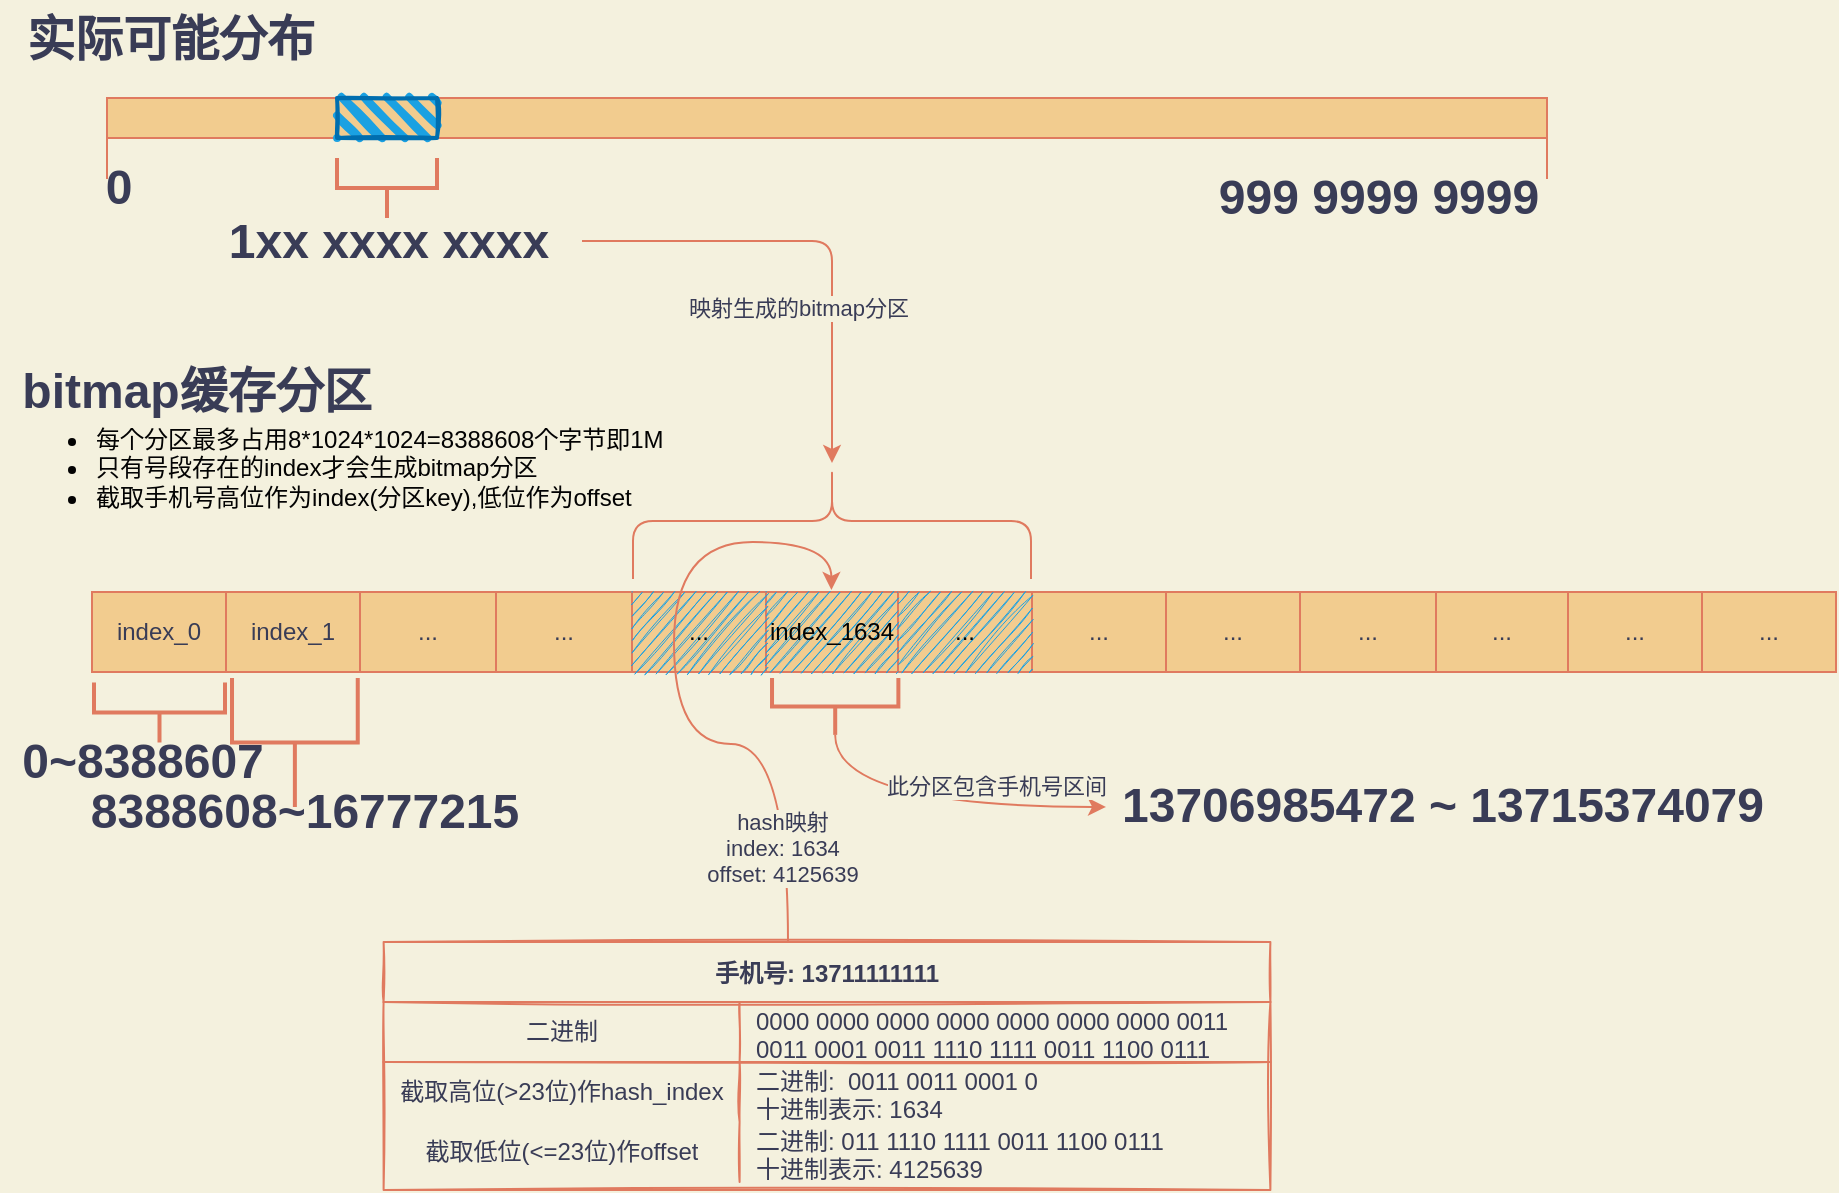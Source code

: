 <mxfile version="15.5.4" type="embed"><diagram id="9Cg6CEYuUnxfW0W0LF9c" name="Page-1"><mxGraphModel dx="1048" dy="811" grid="0" gridSize="10" guides="1" tooltips="1" connect="1" arrows="1" fold="1" page="0" pageScale="1" pageWidth="850" pageHeight="1100" background="#F4F1DE" math="0" shadow="0"><root><mxCell id="0"/><mxCell id="1" parent="0"/><mxCell id="2" value="" style="strokeWidth=2;html=1;shape=mxgraph.flowchart.annotation_2;align=left;labelPosition=right;pointerEvents=1;rotation=-90;fillColor=#F2CC8F;strokeColor=#E07A5F;fontColor=#393C56;" parent="1" vertex="1"><mxGeometry x="197.5" y="160" width="30" height="50" as="geometry"/></mxCell><mxCell id="6" value="" style="verticalLabelPosition=bottom;verticalAlign=top;html=1;shape=mxgraph.basic.rect;fillColor2=none;strokeWidth=1;size=20;indent=5;fillColor=#F2CC8F;strokeColor=#E07A5F;fontColor=#393C56;" parent="1" vertex="1"><mxGeometry x="72.5" y="140" width="720" height="20" as="geometry"/></mxCell><mxCell id="8" value="" style="shape=partialRectangle;whiteSpace=wrap;html=1;top=0;bottom=0;fillColor=none;strokeColor=#E07A5F;fontColor=#393C56;" parent="1" vertex="1"><mxGeometry x="72.5" y="160" width="720" height="20" as="geometry"/></mxCell><mxCell id="9" value="0" style="text;strokeColor=none;fillColor=none;html=1;fontSize=24;fontStyle=1;verticalAlign=middle;align=center;fontColor=#393C56;" parent="1" vertex="1"><mxGeometry x="57.5" y="165" width="40" height="40" as="geometry"/></mxCell><mxCell id="10" value="999 9999 9999" style="text;strokeColor=none;fillColor=none;html=1;fontSize=24;fontStyle=1;verticalAlign=middle;align=center;fontColor=#393C56;" parent="1" vertex="1"><mxGeometry x="622.5" y="170" width="170" height="40" as="geometry"/></mxCell><mxCell id="52" value="" style="edgeStyle=orthogonalEdgeStyle;rounded=1;orthogonalLoop=1;jettySize=auto;html=1;labelBackgroundColor=#F4F1DE;strokeColor=#E07A5F;fontColor=#393C56;" edge="1" parent="1" source="11" target="50"><mxGeometry relative="1" as="geometry"><mxPoint x="376" y="376" as="targetPoint"/></mxGeometry></mxCell><mxCell id="53" value="映射生成的bitmap分区" style="edgeLabel;html=1;align=center;verticalAlign=middle;resizable=0;points=[];labelBackgroundColor=#F4F1DE;fontColor=#393C56;" vertex="1" connectable="0" parent="52"><mxGeometry x="-0.247" y="1" relative="1" as="geometry"><mxPoint x="19" y="34" as="offset"/></mxGeometry></mxCell><mxCell id="11" value="1xx xxxx xxxx" style="text;strokeColor=none;fillColor=none;html=1;fontSize=24;fontStyle=1;verticalAlign=middle;align=center;fontColor=#393C56;" parent="1" vertex="1"><mxGeometry x="115" y="198" width="195" height="27" as="geometry"/></mxCell><mxCell id="15" value="实际可能分布" style="text;strokeColor=none;fillColor=none;html=1;fontSize=24;fontStyle=1;verticalAlign=middle;align=center;fontColor=#393C56;" parent="1" vertex="1"><mxGeometry x="25" y="91" width="157.5" height="40" as="geometry"/></mxCell><mxCell id="16" value="bitmap缓存分区" style="text;strokeColor=none;fillColor=none;html=1;fontSize=24;fontStyle=1;verticalAlign=middle;align=center;fontColor=#393C56;" parent="1" vertex="1"><mxGeometry x="25" y="267" width="184.5" height="40" as="geometry"/></mxCell><mxCell id="17" value="" style="whiteSpace=wrap;html=1;strokeWidth=2;fillWeight=4;hachureGap=8;hachureAngle=45;fillColor=#1ba1e2;fontColor=#ffffff;strokeColor=#006EAF;sketch=1;" parent="1" vertex="1"><mxGeometry x="187.5" y="140" width="50" height="20" as="geometry"/></mxCell><mxCell id="18" value="" style="shape=table;html=1;whiteSpace=wrap;startSize=0;container=1;collapsible=0;childLayout=tableLayout;sketch=0;fillColor=#F2CC8F;strokeColor=#E07A5F;fontColor=#393C56;" parent="1" vertex="1"><mxGeometry x="65" y="387" width="872" height="40" as="geometry"/></mxCell><mxCell id="19" value="" style="shape=partialRectangle;html=1;whiteSpace=wrap;collapsible=0;dropTarget=0;pointerEvents=0;fillColor=none;top=0;left=0;bottom=0;right=0;points=[[0,0.5],[1,0.5]];portConstraint=eastwest;strokeColor=#E07A5F;fontColor=#393C56;" parent="18" vertex="1"><mxGeometry width="872" height="40" as="geometry"/></mxCell><mxCell id="38" value="index_0" style="shape=partialRectangle;html=1;whiteSpace=wrap;connectable=0;fillColor=none;top=0;left=0;bottom=0;right=0;overflow=hidden;pointerEvents=1;strokeColor=#E07A5F;fontColor=#393C56;" parent="19" vertex="1"><mxGeometry width="67" height="40" as="geometry"><mxRectangle width="67" height="40" as="alternateBounds"/></mxGeometry></mxCell><mxCell id="20" value="index_1" style="shape=partialRectangle;html=1;whiteSpace=wrap;connectable=0;fillColor=none;top=0;left=0;bottom=0;right=0;overflow=hidden;pointerEvents=1;strokeColor=#E07A5F;fontColor=#393C56;" parent="19" vertex="1"><mxGeometry x="67" width="67" height="40" as="geometry"><mxRectangle width="67" height="40" as="alternateBounds"/></mxGeometry></mxCell><mxCell id="21" value="..." style="shape=partialRectangle;html=1;whiteSpace=wrap;connectable=0;fillColor=none;top=0;left=0;bottom=0;right=0;overflow=hidden;pointerEvents=1;strokeColor=#E07A5F;fontColor=#393C56;" parent="19" vertex="1"><mxGeometry x="134" width="68" height="40" as="geometry"><mxRectangle width="68" height="40" as="alternateBounds"/></mxGeometry></mxCell><mxCell id="31" value="..." style="shape=partialRectangle;html=1;whiteSpace=wrap;connectable=0;fillColor=none;top=0;left=0;bottom=0;right=0;overflow=hidden;pointerEvents=1;strokeColor=#E07A5F;fontColor=#393C56;" parent="19" vertex="1"><mxGeometry x="202" width="68" height="40" as="geometry"><mxRectangle width="68" height="40" as="alternateBounds"/></mxGeometry></mxCell><mxCell id="32" value="..." style="shape=partialRectangle;html=1;whiteSpace=wrap;connectable=0;fillColor=#1ba1e2;top=0;left=0;bottom=0;right=0;overflow=hidden;pointerEvents=1;fontColor=#030303;strokeColor=#006EAF;sketch=1;" parent="19" vertex="1"><mxGeometry x="270" width="67" height="40" as="geometry"><mxRectangle width="67" height="40" as="alternateBounds"/></mxGeometry></mxCell><mxCell id="33" value="index_1634" style="shape=partialRectangle;html=1;whiteSpace=wrap;connectable=0;fillColor=#1ba1e2;top=0;left=0;bottom=0;right=0;overflow=hidden;pointerEvents=1;fontColor=#030303;strokeColor=#006EAF;sketch=1;shadow=0;" parent="19" vertex="1"><mxGeometry x="337" width="66" height="40" as="geometry"><mxRectangle width="66" height="40" as="alternateBounds"/></mxGeometry></mxCell><mxCell id="34" value="..." style="shape=partialRectangle;html=1;whiteSpace=wrap;connectable=0;fillColor=#1ba1e2;top=0;left=0;bottom=0;right=0;overflow=hidden;pointerEvents=1;fontColor=#030303;strokeColor=#006EAF;sketch=1;" parent="19" vertex="1"><mxGeometry x="403" width="67" height="40" as="geometry"><mxRectangle width="67" height="40" as="alternateBounds"/></mxGeometry></mxCell><mxCell id="35" value="..." style="shape=partialRectangle;html=1;whiteSpace=wrap;connectable=0;fillColor=none;top=0;left=0;bottom=0;right=0;overflow=hidden;pointerEvents=1;strokeColor=#E07A5F;fontColor=#393C56;" parent="19" vertex="1"><mxGeometry x="470" width="67" height="40" as="geometry"><mxRectangle width="67" height="40" as="alternateBounds"/></mxGeometry></mxCell><mxCell id="36" value="..." style="shape=partialRectangle;html=1;whiteSpace=wrap;connectable=0;fillColor=none;top=0;left=0;bottom=0;right=0;overflow=hidden;pointerEvents=1;strokeColor=#E07A5F;fontColor=#393C56;" parent="19" vertex="1"><mxGeometry x="537" width="67" height="40" as="geometry"><mxRectangle width="67" height="40" as="alternateBounds"/></mxGeometry></mxCell><mxCell id="37" value="..." style="shape=partialRectangle;html=1;whiteSpace=wrap;connectable=0;fillColor=none;top=0;left=0;bottom=0;right=0;overflow=hidden;pointerEvents=1;strokeColor=#E07A5F;fontColor=#393C56;" parent="19" vertex="1"><mxGeometry x="604" width="68" height="40" as="geometry"><mxRectangle width="68" height="40" as="alternateBounds"/></mxGeometry></mxCell><mxCell id="39" value="..." style="shape=partialRectangle;html=1;whiteSpace=wrap;connectable=0;fillColor=none;top=0;left=0;bottom=0;right=0;overflow=hidden;pointerEvents=1;strokeColor=#E07A5F;fontColor=#393C56;" parent="19" vertex="1"><mxGeometry x="672" width="66" height="40" as="geometry"><mxRectangle width="66" height="40" as="alternateBounds"/></mxGeometry></mxCell><mxCell id="40" value="..." style="shape=partialRectangle;html=1;whiteSpace=wrap;connectable=0;fillColor=none;top=0;left=0;bottom=0;right=0;overflow=hidden;pointerEvents=1;strokeColor=#E07A5F;fontColor=#393C56;" parent="19" vertex="1"><mxGeometry x="738" width="67" height="40" as="geometry"><mxRectangle width="67" height="40" as="alternateBounds"/></mxGeometry></mxCell><mxCell id="41" value="..." style="shape=partialRectangle;html=1;whiteSpace=wrap;connectable=0;fillColor=none;top=0;left=0;bottom=0;right=0;overflow=hidden;pointerEvents=1;strokeColor=#E07A5F;fontColor=#393C56;" parent="19" vertex="1"><mxGeometry x="805" width="67" height="40" as="geometry"><mxRectangle width="67" height="40" as="alternateBounds"/></mxGeometry></mxCell><mxCell id="50" value="" style="shape=curlyBracket;whiteSpace=wrap;html=1;rounded=1;rotation=90;size=0.5;fillColor=#F2CC8F;strokeColor=#E07A5F;fontColor=#393C56;" vertex="1" parent="1"><mxGeometry x="406" y="252" width="58" height="199" as="geometry"/></mxCell><mxCell id="69" style="edgeStyle=orthogonalEdgeStyle;rounded=1;orthogonalLoop=1;jettySize=auto;html=1;entryX=0.424;entryY=-0.025;entryDx=0;entryDy=0;entryPerimeter=0;curved=1;labelBackgroundColor=#F4F1DE;strokeColor=#E07A5F;fontColor=#393C56;" edge="1" parent="1" source="54" target="19"><mxGeometry relative="1" as="geometry"><Array as="points"><mxPoint x="413" y="463"/><mxPoint x="356" y="463"/><mxPoint x="356" y="362"/><mxPoint x="435" y="362"/></Array></mxGeometry></mxCell><mxCell id="71" value="hash映射&lt;br&gt;index: 1634&lt;br&gt;offset: 4125639" style="edgeLabel;html=1;align=center;verticalAlign=middle;resizable=0;points=[];labelBackgroundColor=#F4F1DE;fontColor=#393C56;" vertex="1" connectable="0" parent="69"><mxGeometry x="-0.586" y="8" relative="1" as="geometry"><mxPoint x="5" y="27" as="offset"/></mxGeometry></mxCell><mxCell id="54" value="手机号: 13711111111" style="shape=table;startSize=30;container=1;collapsible=0;childLayout=tableLayout;fixedRows=1;rowLines=0;fontStyle=1;align=center;pointerEvents=1;sketch=1;fillColor=none;strokeColor=#E07A5F;fontColor=#393C56;" vertex="1" parent="1"><mxGeometry x="210.8" y="562" width="443.4" height="124" as="geometry"/></mxCell><mxCell id="55" value="" style="shape=partialRectangle;html=1;whiteSpace=wrap;collapsible=0;dropTarget=0;pointerEvents=1;fillColor=none;top=0;left=0;bottom=1;right=0;points=[[0,0.5],[1,0.5]];portConstraint=eastwest;sketch=1;strokeColor=#E07A5F;fontColor=#393C56;" vertex="1" parent="54"><mxGeometry y="30" width="443.4" height="30" as="geometry"/></mxCell><mxCell id="56" value="二进制" style="shape=partialRectangle;html=1;whiteSpace=wrap;connectable=0;fillColor=none;top=0;left=0;bottom=0;right=0;overflow=hidden;pointerEvents=1;sketch=1;strokeColor=#E07A5F;fontColor=#393C56;" vertex="1" parent="55"><mxGeometry width="178" height="30" as="geometry"><mxRectangle width="178" height="30" as="alternateBounds"/></mxGeometry></mxCell><mxCell id="57" value="0000 0000 0000 0000 0000 0000 0000 0011 0011 0001 0011 1110 1111 0011 1100 0111" style="shape=partialRectangle;html=1;whiteSpace=wrap;connectable=0;fillColor=none;top=0;left=0;bottom=0;right=0;align=left;spacingLeft=6;overflow=hidden;pointerEvents=1;sketch=1;strokeColor=#E07A5F;fontColor=#393C56;" vertex="1" parent="55"><mxGeometry x="178" width="265" height="30" as="geometry"><mxRectangle width="265" height="30" as="alternateBounds"/></mxGeometry></mxCell><mxCell id="58" value="" style="shape=partialRectangle;html=1;whiteSpace=wrap;collapsible=0;dropTarget=0;pointerEvents=1;fillColor=none;top=0;left=0;bottom=0;right=0;points=[[0,0.5],[1,0.5]];portConstraint=eastwest;sketch=1;strokeColor=#E07A5F;fontColor=#393C56;" vertex="1" parent="54"><mxGeometry y="60" width="443.4" height="30" as="geometry"/></mxCell><mxCell id="59" value="截取高位(&amp;gt;23位)作hash_index" style="shape=partialRectangle;html=1;whiteSpace=wrap;connectable=0;fillColor=none;top=0;left=0;bottom=0;right=0;overflow=hidden;pointerEvents=1;sketch=1;strokeColor=#E07A5F;fontColor=#393C56;" vertex="1" parent="58"><mxGeometry width="178" height="30" as="geometry"><mxRectangle width="178" height="30" as="alternateBounds"/></mxGeometry></mxCell><mxCell id="60" value="二进制:&amp;nbsp; 0011 0011 0001 0&lt;br&gt;十进制表示: 1634" style="shape=partialRectangle;html=1;whiteSpace=wrap;connectable=0;fillColor=none;top=0;left=0;bottom=0;right=0;align=left;spacingLeft=6;overflow=hidden;pointerEvents=1;sketch=1;strokeColor=#E07A5F;fontColor=#393C56;" vertex="1" parent="58"><mxGeometry x="178" width="265" height="30" as="geometry"><mxRectangle width="265" height="30" as="alternateBounds"/></mxGeometry></mxCell><mxCell id="61" value="" style="shape=partialRectangle;html=1;whiteSpace=wrap;collapsible=0;dropTarget=0;pointerEvents=1;fillColor=none;top=0;left=0;bottom=0;right=0;points=[[0,0.5],[1,0.5]];portConstraint=eastwest;sketch=1;strokeColor=#E07A5F;fontColor=#393C56;" vertex="1" parent="54"><mxGeometry y="90" width="443.4" height="30" as="geometry"/></mxCell><mxCell id="62" value="截取低位(&amp;lt;=23位)作offset" style="shape=partialRectangle;html=1;whiteSpace=wrap;connectable=0;fillColor=none;top=0;left=0;bottom=0;right=0;overflow=hidden;pointerEvents=1;sketch=1;strokeColor=#E07A5F;fontColor=#393C56;" vertex="1" parent="61"><mxGeometry width="178" height="30" as="geometry"><mxRectangle width="178" height="30" as="alternateBounds"/></mxGeometry></mxCell><mxCell id="63" value="二进制: 011 1110 1111 0011 1100 0111&lt;br&gt;十进制表示: 4125639" style="shape=partialRectangle;html=1;whiteSpace=wrap;connectable=0;fillColor=none;top=0;left=0;bottom=0;right=0;align=left;spacingLeft=6;overflow=hidden;pointerEvents=1;sketch=1;strokeColor=#E07A5F;fontColor=#393C56;" vertex="1" parent="61"><mxGeometry x="178" width="265" height="30" as="geometry"><mxRectangle width="265" height="30" as="alternateBounds"/></mxGeometry></mxCell><mxCell id="65" value="" style="group;fontColor=#393C56;" vertex="1" connectable="0" parent="1"><mxGeometry x="19" y="432.25" width="141" height="60" as="geometry"/></mxCell><mxCell id="43" value="" style="strokeWidth=2;html=1;shape=mxgraph.flowchart.annotation_2;align=left;labelPosition=right;pointerEvents=1;rotation=-90;fillColor=#F2CC8F;strokeColor=#E07A5F;fontColor=#393C56;" parent="65" vertex="1"><mxGeometry x="64.75" y="-17.75" width="30" height="65.5" as="geometry"/></mxCell><mxCell id="45" value="0~8388607" style="text;strokeColor=none;fillColor=none;html=1;fontSize=24;fontStyle=1;verticalAlign=middle;align=center;fontColor=#393C56;" parent="65" vertex="1"><mxGeometry y="20" width="141" height="40" as="geometry"/></mxCell><mxCell id="66" value="" style="group;fontColor=#393C56;" vertex="1" connectable="0" parent="1"><mxGeometry x="60" y="430.005" width="221" height="86.995" as="geometry"/></mxCell><mxCell id="46" value="" style="strokeWidth=2;html=1;shape=mxgraph.flowchart.annotation_2;align=left;labelPosition=right;pointerEvents=1;rotation=-90;fillColor=#F2CC8F;strokeColor=#E07A5F;fontColor=#393C56;" parent="66" vertex="1"><mxGeometry x="74.19" y="0.815" width="64.5" height="62.87" as="geometry"/></mxCell><mxCell id="48" value="8388608~16777215" style="text;strokeColor=none;fillColor=none;html=1;fontSize=24;fontStyle=1;verticalAlign=middle;align=center;fontColor=#393C56;" parent="66" vertex="1"><mxGeometry y="46.995" width="221" height="40" as="geometry"/></mxCell><mxCell id="72" style="edgeStyle=orthogonalEdgeStyle;curved=1;rounded=1;orthogonalLoop=1;jettySize=auto;html=1;entryX=0;entryY=0.5;entryDx=0;entryDy=0;exitX=0;exitY=0.5;exitDx=0;exitDy=0;exitPerimeter=0;labelBackgroundColor=#F4F1DE;strokeColor=#E07A5F;fontColor=#393C56;" edge="1" parent="1" source="67" target="68"><mxGeometry relative="1" as="geometry"/></mxCell><mxCell id="73" value="此分区包含手机号区间" style="edgeLabel;html=1;align=center;verticalAlign=middle;resizable=0;points=[];labelBackgroundColor=#F4F1DE;fontColor=#393C56;" vertex="1" connectable="0" parent="72"><mxGeometry x="0.125" y="2" relative="1" as="geometry"><mxPoint x="20" y="-9" as="offset"/></mxGeometry></mxCell><mxCell id="67" value="" style="strokeWidth=2;html=1;shape=mxgraph.flowchart.annotation_2;align=left;labelPosition=right;pointerEvents=1;rotation=-90;fillColor=#F2CC8F;strokeColor=#E07A5F;fontColor=#393C56;" vertex="1" parent="1"><mxGeometry x="422.38" y="412.64" width="28.44" height="63.18" as="geometry"/></mxCell><mxCell id="68" value="13706985472 ~ 13715374079" style="text;strokeColor=none;fillColor=none;html=1;fontSize=24;fontStyle=1;verticalAlign=middle;align=center;fontColor=#393C56;" vertex="1" parent="1"><mxGeometry x="572" y="474.44" width="336" height="40" as="geometry"/></mxCell><mxCell id="74" value="&lt;ul&gt;&lt;li&gt;每个分区最多占用8*1024*1024=8388608个字节即1M&lt;/li&gt;&lt;li&gt;只有号段存在的index才会生成bitmap分区&lt;/li&gt;&lt;li&gt;截取手机号高位作为index(分区key),低位作为offset&lt;/li&gt;&lt;/ul&gt;" style="text;strokeColor=none;fillColor=none;html=1;whiteSpace=wrap;verticalAlign=middle;overflow=hidden;rounded=0;shadow=0;sketch=0;fontColor=#030303;" vertex="1" parent="1"><mxGeometry x="25" y="285" width="328.5" height="80" as="geometry"/></mxCell></root></mxGraphModel></diagram></mxfile>